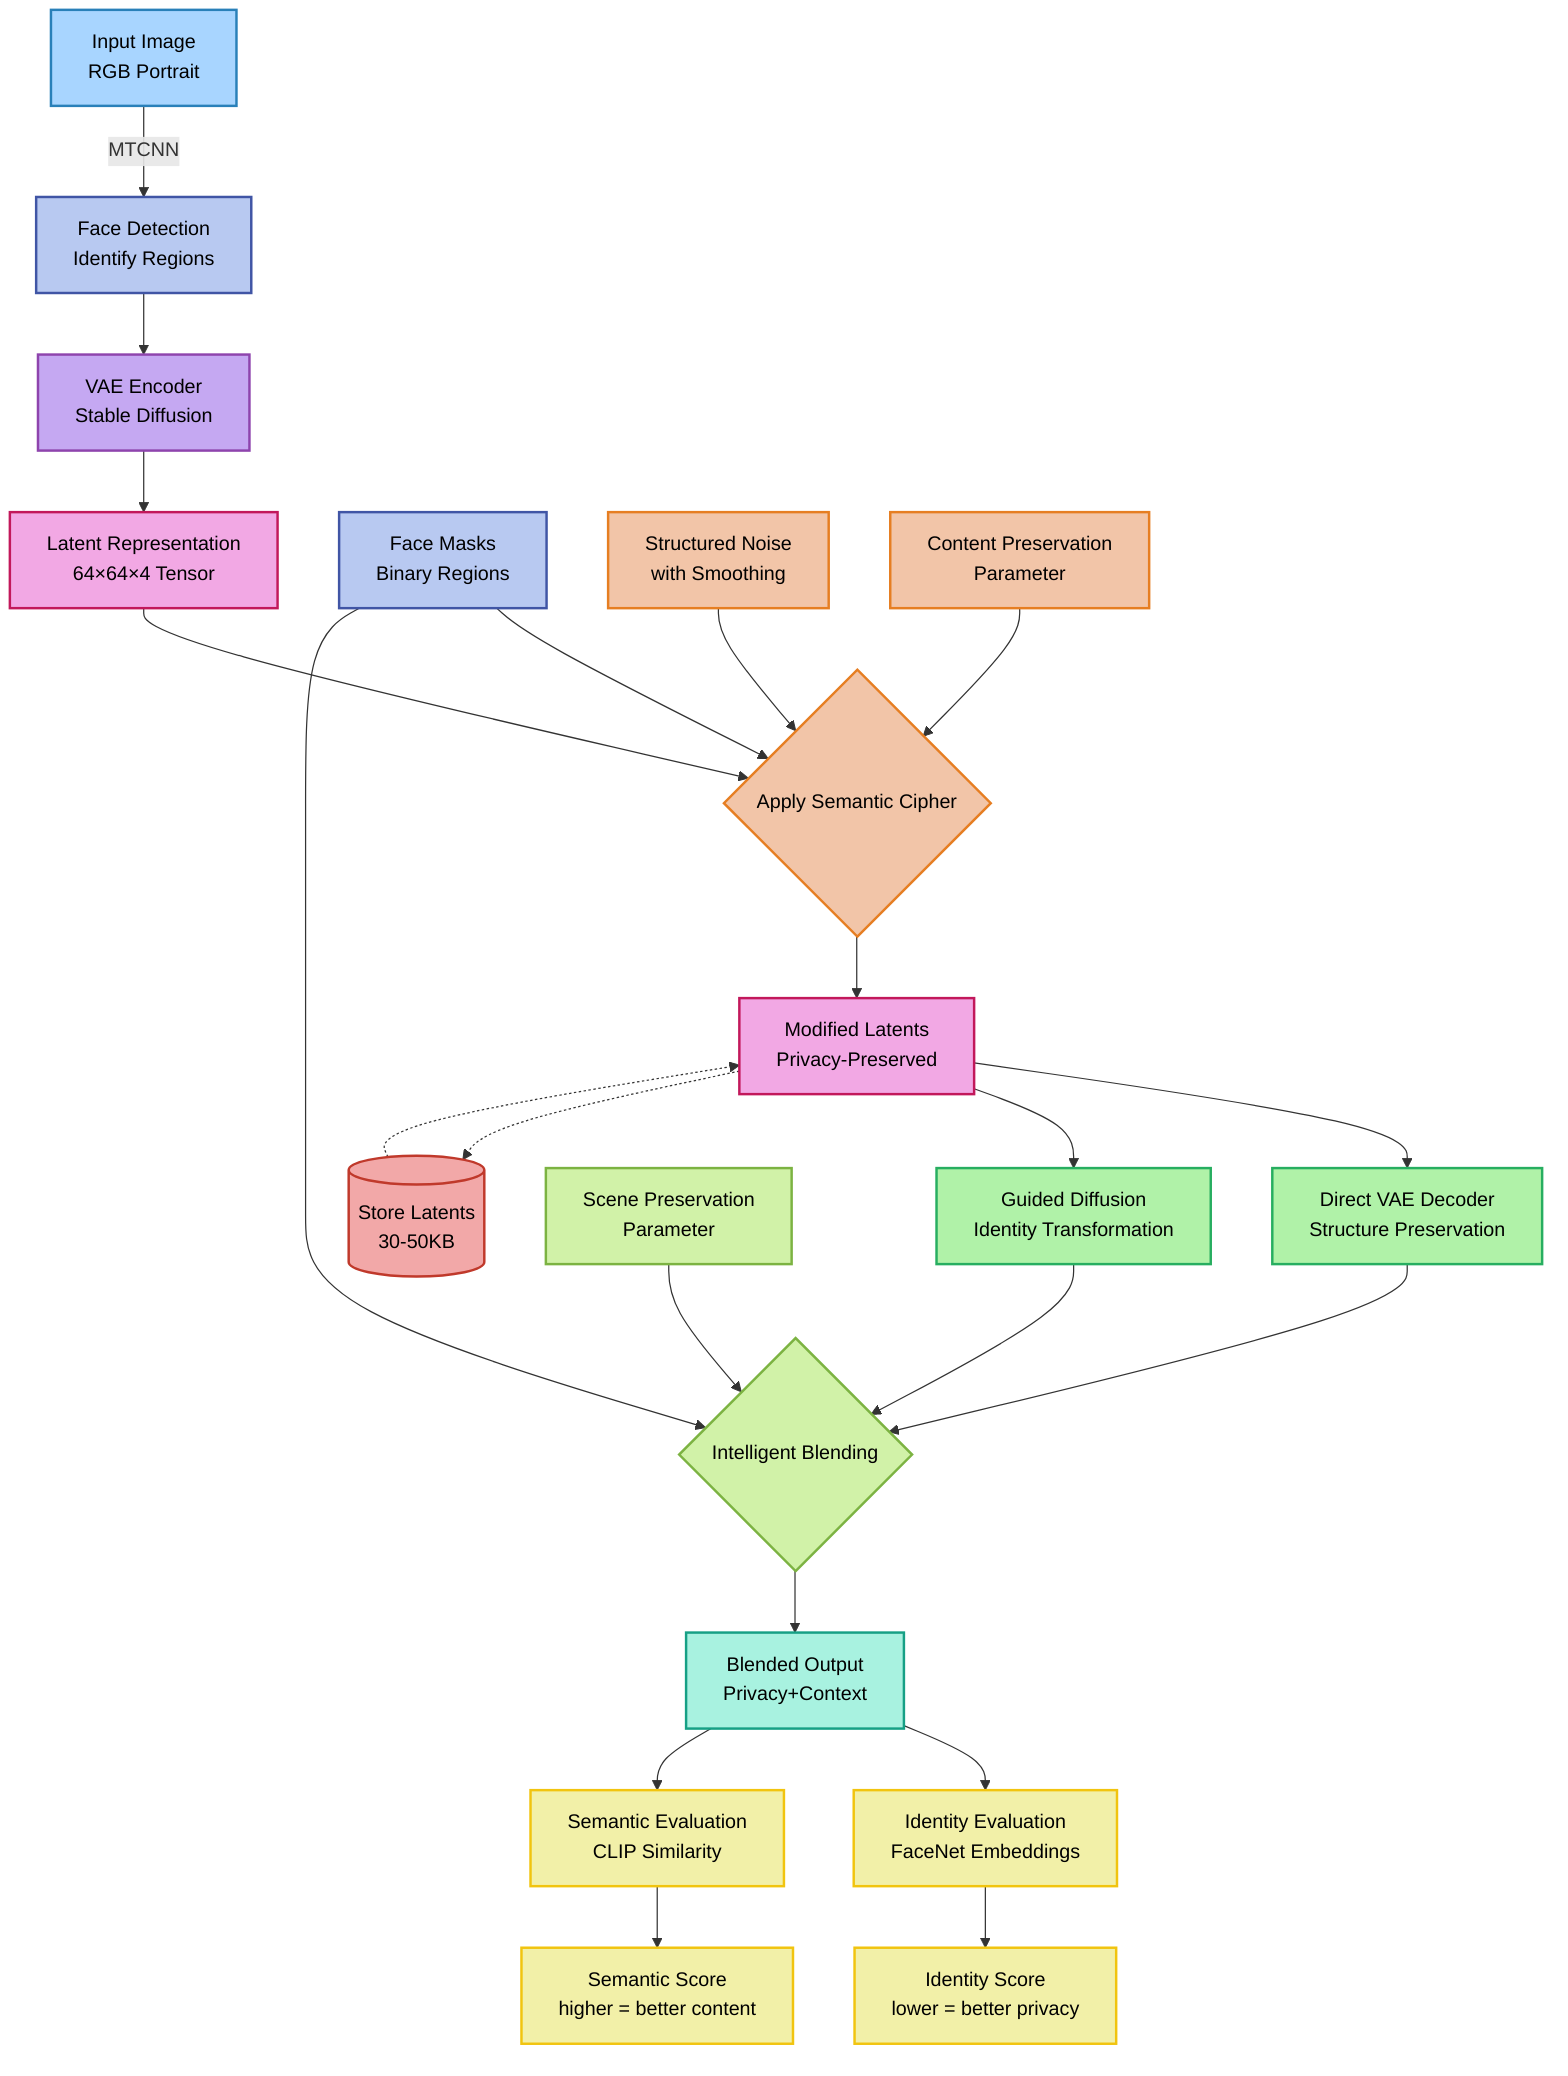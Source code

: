 flowchart TD
    classDef inputClass fill:#a8d5ff,stroke:#2980b9,stroke-width:2px,color:black
    classDef faceClass fill:#b8c9f1,stroke:#4055a5,stroke-width:2px,color:black
    classDef encodeClass fill:#c5a8f2,stroke:#8e44ad,stroke-width:2px,color:black
    classDef latentClass fill:#f2a8e4,stroke:#c2185b,stroke-width:2px,color:black
    classDef noiseClass fill:#f2c5a8,stroke:#e67e22,stroke-width:2px,color:black
    classDef decodeClass fill:#b0f2a8,stroke:#27ae60,stroke-width:2px,color:black
    classDef blendClass fill:#d1f2a8,stroke:#7cb342,stroke-width:2px,color:black
    classDef outputClass fill:#a8f2e0,stroke:#16a085,stroke-width:2px,color:black
    classDef evalClass fill:#f2f0a8,stroke:#f1c40f,stroke-width:2px,color:black
    classDef storageClass fill:#f2a8a8,stroke:#c0392b,stroke-width:2px,color:black

    A[Input Image<br>RGB Portrait] -->|MTCNN| B[Face Detection<br>Identify Regions]
    B --> C[VAE Encoder<br>Stable Diffusion]
    C --> D[Latent Representation<br>64×64×4 Tensor]
    D --> E{Apply Semantic Cipher}
    
    F[Face Masks<br>Binary Regions] --> E
    G[Structured Noise<br>with Smoothing] --> E
    H[Content Preservation<br>Parameter] --> E
    
    E --> I[Modified Latents<br>Privacy-Preserved]
    
    I --> J1[Direct VAE Decoder<br>Structure Preservation]
    I --> J2[Guided Diffusion<br>Identity Transformation]
    
    J1 --> K{Intelligent Blending}
    J2 --> K
    F --> K
    S[Scene Preservation<br>Parameter] --> K
    
    K --> L[Blended Output<br>Privacy+Context]
    
    I -.-> M[(Store Latents<br>30-50KB)]
    M -.-> I
    
    L --> N[Identity Evaluation<br>FaceNet Embeddings]
    L --> O[Semantic Evaluation<br>CLIP Similarity]
    
    N --> P[Identity Score<br>lower = better privacy]
    O --> Q[Semantic Score<br>higher = better content]
    
    A:::inputClass
    B:::faceClass
    C:::encodeClass
    D:::latentClass
    E:::noiseClass
    F:::faceClass
    G:::noiseClass
    H:::noiseClass
    I:::latentClass
    J1:::decodeClass
    J2:::decodeClass
    K:::blendClass
    L:::outputClass
    M:::storageClass
    N:::evalClass
    O:::evalClass
    P:::evalClass
    Q:::evalClass
    S:::blendClass